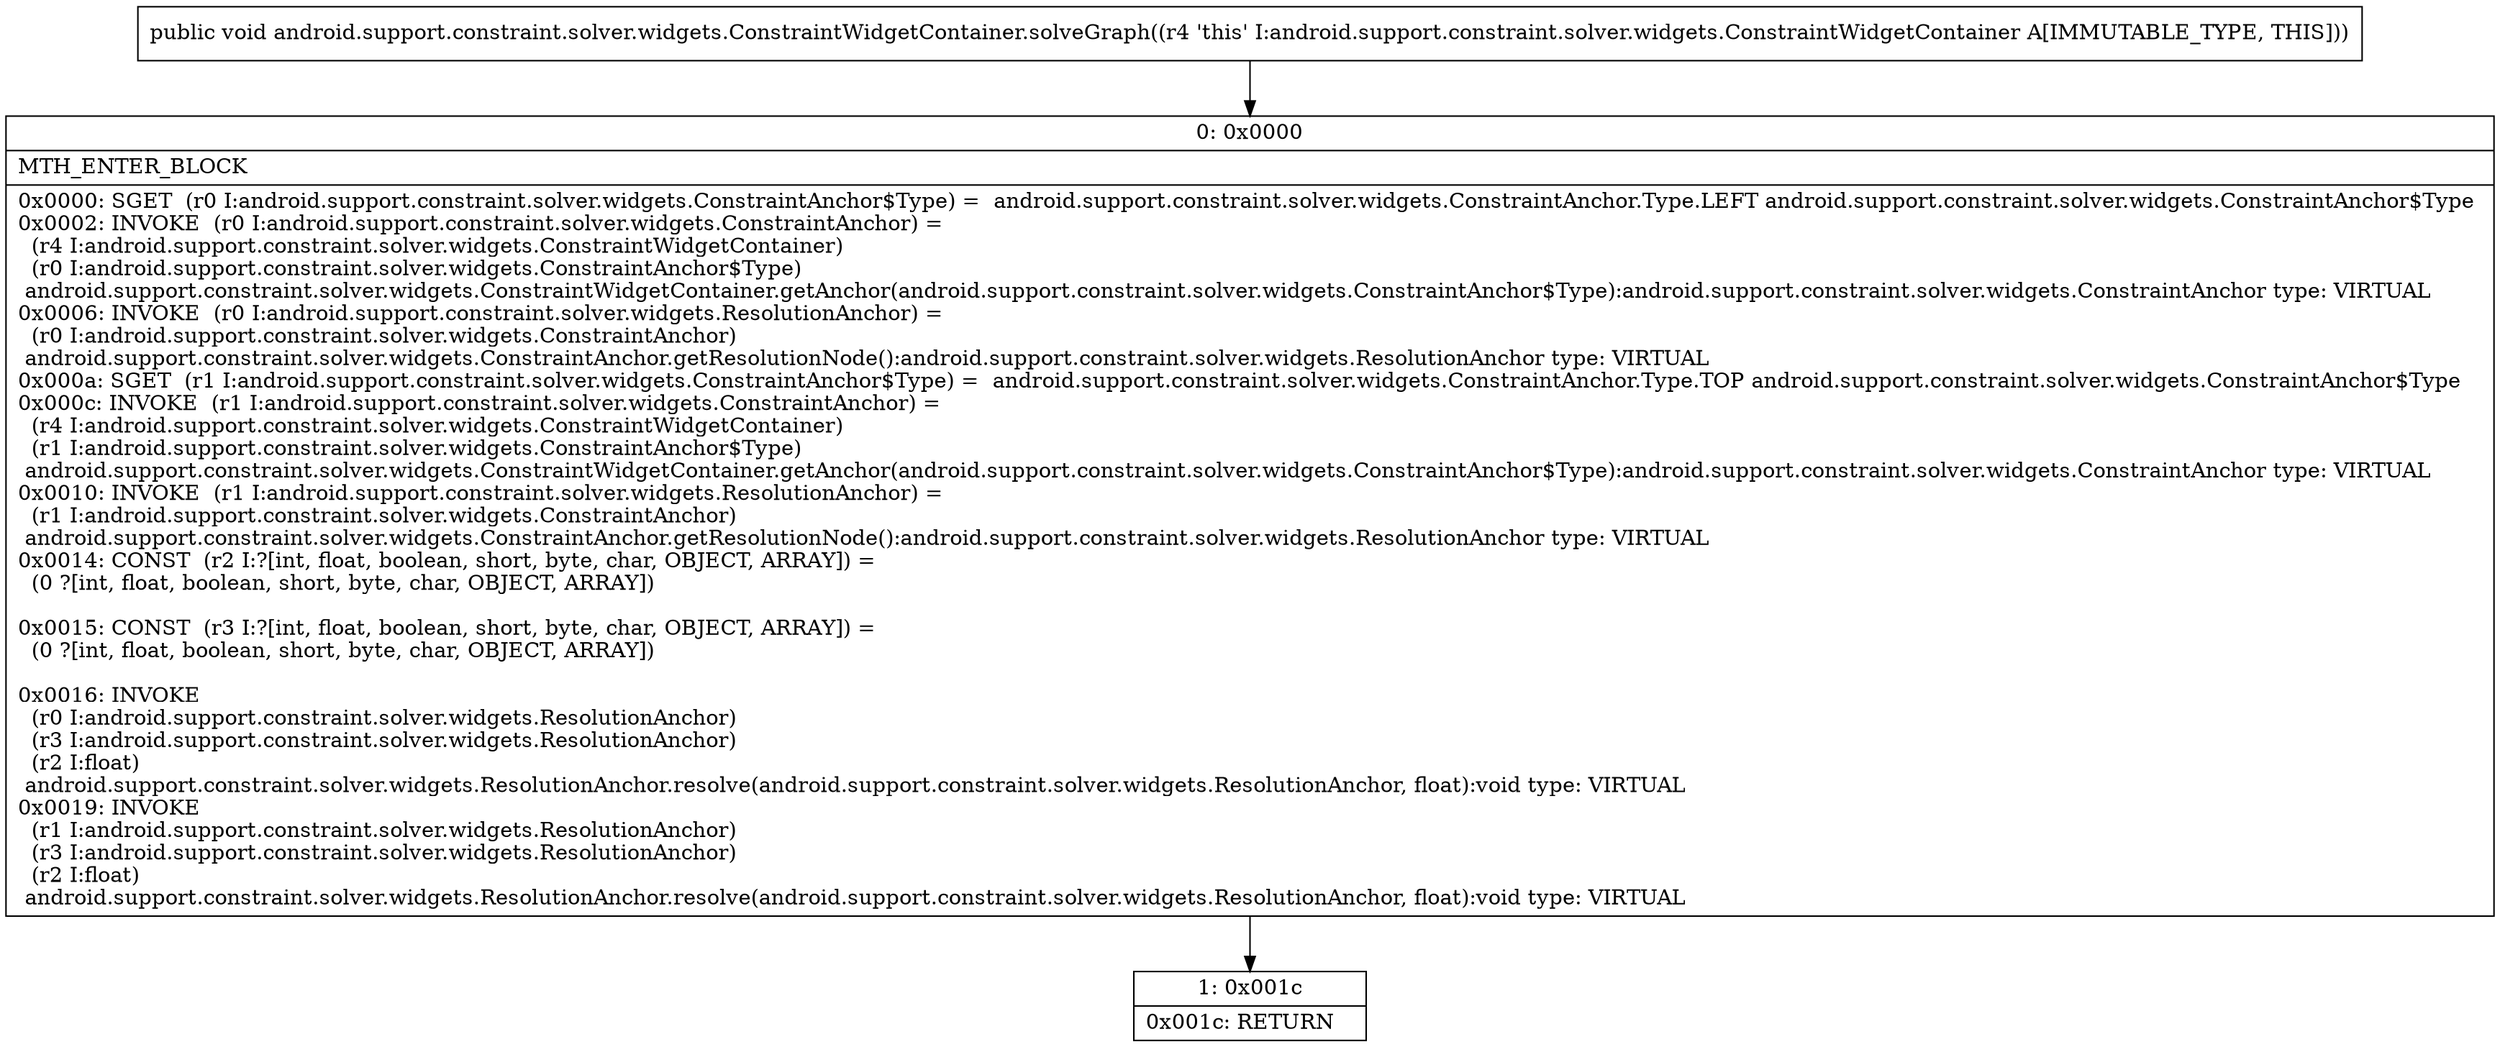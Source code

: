 digraph "CFG forandroid.support.constraint.solver.widgets.ConstraintWidgetContainer.solveGraph()V" {
Node_0 [shape=record,label="{0\:\ 0x0000|MTH_ENTER_BLOCK\l|0x0000: SGET  (r0 I:android.support.constraint.solver.widgets.ConstraintAnchor$Type) =  android.support.constraint.solver.widgets.ConstraintAnchor.Type.LEFT android.support.constraint.solver.widgets.ConstraintAnchor$Type \l0x0002: INVOKE  (r0 I:android.support.constraint.solver.widgets.ConstraintAnchor) = \l  (r4 I:android.support.constraint.solver.widgets.ConstraintWidgetContainer)\l  (r0 I:android.support.constraint.solver.widgets.ConstraintAnchor$Type)\l android.support.constraint.solver.widgets.ConstraintWidgetContainer.getAnchor(android.support.constraint.solver.widgets.ConstraintAnchor$Type):android.support.constraint.solver.widgets.ConstraintAnchor type: VIRTUAL \l0x0006: INVOKE  (r0 I:android.support.constraint.solver.widgets.ResolutionAnchor) = \l  (r0 I:android.support.constraint.solver.widgets.ConstraintAnchor)\l android.support.constraint.solver.widgets.ConstraintAnchor.getResolutionNode():android.support.constraint.solver.widgets.ResolutionAnchor type: VIRTUAL \l0x000a: SGET  (r1 I:android.support.constraint.solver.widgets.ConstraintAnchor$Type) =  android.support.constraint.solver.widgets.ConstraintAnchor.Type.TOP android.support.constraint.solver.widgets.ConstraintAnchor$Type \l0x000c: INVOKE  (r1 I:android.support.constraint.solver.widgets.ConstraintAnchor) = \l  (r4 I:android.support.constraint.solver.widgets.ConstraintWidgetContainer)\l  (r1 I:android.support.constraint.solver.widgets.ConstraintAnchor$Type)\l android.support.constraint.solver.widgets.ConstraintWidgetContainer.getAnchor(android.support.constraint.solver.widgets.ConstraintAnchor$Type):android.support.constraint.solver.widgets.ConstraintAnchor type: VIRTUAL \l0x0010: INVOKE  (r1 I:android.support.constraint.solver.widgets.ResolutionAnchor) = \l  (r1 I:android.support.constraint.solver.widgets.ConstraintAnchor)\l android.support.constraint.solver.widgets.ConstraintAnchor.getResolutionNode():android.support.constraint.solver.widgets.ResolutionAnchor type: VIRTUAL \l0x0014: CONST  (r2 I:?[int, float, boolean, short, byte, char, OBJECT, ARRAY]) = \l  (0 ?[int, float, boolean, short, byte, char, OBJECT, ARRAY])\l \l0x0015: CONST  (r3 I:?[int, float, boolean, short, byte, char, OBJECT, ARRAY]) = \l  (0 ?[int, float, boolean, short, byte, char, OBJECT, ARRAY])\l \l0x0016: INVOKE  \l  (r0 I:android.support.constraint.solver.widgets.ResolutionAnchor)\l  (r3 I:android.support.constraint.solver.widgets.ResolutionAnchor)\l  (r2 I:float)\l android.support.constraint.solver.widgets.ResolutionAnchor.resolve(android.support.constraint.solver.widgets.ResolutionAnchor, float):void type: VIRTUAL \l0x0019: INVOKE  \l  (r1 I:android.support.constraint.solver.widgets.ResolutionAnchor)\l  (r3 I:android.support.constraint.solver.widgets.ResolutionAnchor)\l  (r2 I:float)\l android.support.constraint.solver.widgets.ResolutionAnchor.resolve(android.support.constraint.solver.widgets.ResolutionAnchor, float):void type: VIRTUAL \l}"];
Node_1 [shape=record,label="{1\:\ 0x001c|0x001c: RETURN   \l}"];
MethodNode[shape=record,label="{public void android.support.constraint.solver.widgets.ConstraintWidgetContainer.solveGraph((r4 'this' I:android.support.constraint.solver.widgets.ConstraintWidgetContainer A[IMMUTABLE_TYPE, THIS])) }"];
MethodNode -> Node_0;
Node_0 -> Node_1;
}

